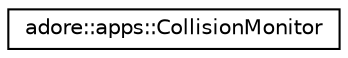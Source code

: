 digraph "Graphical Class Hierarchy"
{
 // LATEX_PDF_SIZE
  edge [fontname="Helvetica",fontsize="10",labelfontname="Helvetica",labelfontsize="10"];
  node [fontname="Helvetica",fontsize="10",shape=record];
  rankdir="LR";
  Node0 [label="adore::apps::CollisionMonitor",height=0.2,width=0.4,color="black", fillcolor="white", style="filled",URL="$classadore_1_1apps_1_1CollisionMonitor.html",tooltip="A class, which monitors for collisions between ego and other objects."];
}
